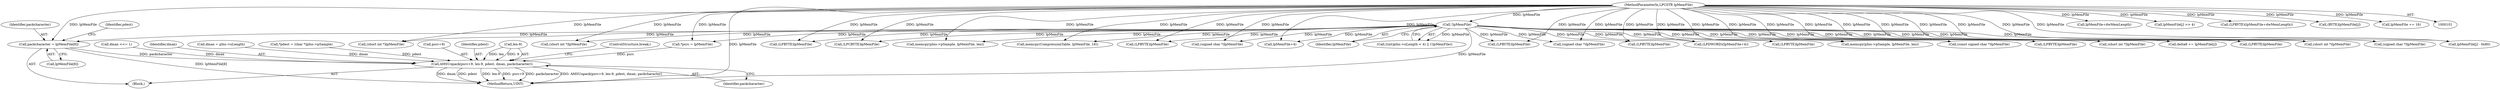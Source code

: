 digraph "0_gstreamer_bc2cdd57d549ab3ba59782e9b395d0cd683fd3ac@array" {
"1001182" [label="(Call,packcharacter = lpMemFile[8])"];
"1000104" [label="(MethodParameterIn,LPCSTR lpMemFile)"];
"1000131" [label="(Call,!lpMemFile)"];
"1001226" [label="(Call,AMSUnpack(psrc+9, len-9, pdest, dmax, packcharacter))"];
"1001226" [label="(Call,AMSUnpack(psrc+9, len-9, pdest, dmax, packcharacter))"];
"1001017" [label="(Call,(LPBYTE)lpMemFile)"];
"1001236" [label="(ControlStructure,break;)"];
"1001189" [label="(Identifier,pdest)"];
"1000539" [label="(Call,(signed char *)lpMemFile)"];
"1001201" [label="(Call,lpMemFile+4)"];
"1001510" [label="(Call,lpMemFile+dwMemLength)"];
"1000846" [label="(Call,(short int *)lpMemFile)"];
"1000104" [label="(MethodParameterIn,LPCSTR lpMemFile)"];
"1001108" [label="(Call,(short int *)lpMemFile)"];
"1001223" [label="(Call,dmax <<= 1)"];
"1000357" [label="(Call,lpMemFile[j] >> 4)"];
"1001337" [label="(Call,(LPBYTE)lpMemFile)"];
"1001178" [label="(Call,*psrc = lpMemFile)"];
"1001925" [label="(Call,(LPCBYTE)lpMemFile)"];
"1001508" [label="(Call,(LPBYTE)(lpMemFile+dwMemLength))"];
"1000468" [label="(Call,memcpy(pIns->pSample, lpMemFile, len))"];
"1000316" [label="(Call,memcpy(CompressionTable, lpMemFile, 16))"];
"1000123" [label="(Call,((int)pIns->nLength < 4) || (!lpMemFile))"];
"1001740" [label="(Call,(LPBYTE)lpMemFile)"];
"1001184" [label="(Call,lpMemFile[8])"];
"1002047" [label="(MethodReturn,UINT)"];
"1001235" [label="(Identifier,packcharacter)"];
"1000267" [label="(Call,(const signed char *)lpMemFile)"];
"1001183" [label="(Identifier,packcharacter)"];
"1000347" [label="(Call,(BYTE)lpMemFile[j])"];
"1000974" [label="(Call,(LPBYTE)lpMemFile)"];
"1001274" [label="(Call,delta8 += lpMemFile[j])"];
"1001234" [label="(Identifier,dmax)"];
"1000422" [label="(Call,(short int *)lpMemFile)"];
"1000731" [label="(Call,(signed char *)lpMemFile)"];
"1001182" [label="(Call,packcharacter = lpMemFile[8])"];
"1000240" [label="(Call,lpMemFile[j] - 0x80)"];
"1001567" [label="(Call,(LPBYTE)lpMemFile)"];
"1001176" [label="(Block,)"];
"1000645" [label="(Call,(signed char *)lpMemFile)"];
"1001212" [label="(Call,dmax = pIns->nLength)"];
"1001188" [label="(Call,*pdest = (char *)pIns->pSample)"];
"1001227" [label="(Call,psrc+9)"];
"1001233" [label="(Identifier,pdest)"];
"1001502" [label="(Call,(LPBYTE)lpMemFile)"];
"1000320" [label="(Call,lpMemFile += 16)"];
"1001199" [label="(Call,(LPDWORD)(lpMemFile+4))"];
"1002011" [label="(Call,memcpy(pIns->pSample, lpMemFile, len))"];
"1000132" [label="(Identifier,lpMemFile)"];
"1000594" [label="(Call,(short int *)lpMemFile)"];
"1000959" [label="(Call,(LPBYTE)lpMemFile)"];
"1001230" [label="(Call,len-9)"];
"1000131" [label="(Call,!lpMemFile)"];
"1001182" -> "1001176"  [label="AST: "];
"1001182" -> "1001184"  [label="CFG: "];
"1001183" -> "1001182"  [label="AST: "];
"1001184" -> "1001182"  [label="AST: "];
"1001189" -> "1001182"  [label="CFG: "];
"1001182" -> "1002047"  [label="DDG: lpMemFile[8]"];
"1000104" -> "1001182"  [label="DDG: lpMemFile"];
"1000131" -> "1001182"  [label="DDG: lpMemFile"];
"1001182" -> "1001226"  [label="DDG: packcharacter"];
"1000104" -> "1000101"  [label="AST: "];
"1000104" -> "1002047"  [label="DDG: lpMemFile"];
"1000104" -> "1000131"  [label="DDG: lpMemFile"];
"1000104" -> "1000240"  [label="DDG: lpMemFile"];
"1000104" -> "1000267"  [label="DDG: lpMemFile"];
"1000104" -> "1000316"  [label="DDG: lpMemFile"];
"1000104" -> "1000320"  [label="DDG: lpMemFile"];
"1000104" -> "1000347"  [label="DDG: lpMemFile"];
"1000104" -> "1000357"  [label="DDG: lpMemFile"];
"1000104" -> "1000422"  [label="DDG: lpMemFile"];
"1000104" -> "1000468"  [label="DDG: lpMemFile"];
"1000104" -> "1000539"  [label="DDG: lpMemFile"];
"1000104" -> "1000594"  [label="DDG: lpMemFile"];
"1000104" -> "1000645"  [label="DDG: lpMemFile"];
"1000104" -> "1000731"  [label="DDG: lpMemFile"];
"1000104" -> "1000846"  [label="DDG: lpMemFile"];
"1000104" -> "1000959"  [label="DDG: lpMemFile"];
"1000104" -> "1000974"  [label="DDG: lpMemFile"];
"1000104" -> "1001017"  [label="DDG: lpMemFile"];
"1000104" -> "1001108"  [label="DDG: lpMemFile"];
"1000104" -> "1001178"  [label="DDG: lpMemFile"];
"1000104" -> "1001199"  [label="DDG: lpMemFile"];
"1000104" -> "1001201"  [label="DDG: lpMemFile"];
"1000104" -> "1001274"  [label="DDG: lpMemFile"];
"1000104" -> "1001337"  [label="DDG: lpMemFile"];
"1000104" -> "1001502"  [label="DDG: lpMemFile"];
"1000104" -> "1001508"  [label="DDG: lpMemFile"];
"1000104" -> "1001510"  [label="DDG: lpMemFile"];
"1000104" -> "1001567"  [label="DDG: lpMemFile"];
"1000104" -> "1001740"  [label="DDG: lpMemFile"];
"1000104" -> "1001925"  [label="DDG: lpMemFile"];
"1000104" -> "1002011"  [label="DDG: lpMemFile"];
"1000131" -> "1000123"  [label="AST: "];
"1000131" -> "1000132"  [label="CFG: "];
"1000132" -> "1000131"  [label="AST: "];
"1000123" -> "1000131"  [label="CFG: "];
"1000131" -> "1002047"  [label="DDG: lpMemFile"];
"1000131" -> "1000123"  [label="DDG: lpMemFile"];
"1000131" -> "1000240"  [label="DDG: lpMemFile"];
"1000131" -> "1000267"  [label="DDG: lpMemFile"];
"1000131" -> "1000316"  [label="DDG: lpMemFile"];
"1000131" -> "1000422"  [label="DDG: lpMemFile"];
"1000131" -> "1000468"  [label="DDG: lpMemFile"];
"1000131" -> "1000539"  [label="DDG: lpMemFile"];
"1000131" -> "1000594"  [label="DDG: lpMemFile"];
"1000131" -> "1000645"  [label="DDG: lpMemFile"];
"1000131" -> "1000731"  [label="DDG: lpMemFile"];
"1000131" -> "1000846"  [label="DDG: lpMemFile"];
"1000131" -> "1000959"  [label="DDG: lpMemFile"];
"1000131" -> "1000974"  [label="DDG: lpMemFile"];
"1000131" -> "1001017"  [label="DDG: lpMemFile"];
"1000131" -> "1001108"  [label="DDG: lpMemFile"];
"1000131" -> "1001178"  [label="DDG: lpMemFile"];
"1000131" -> "1001199"  [label="DDG: lpMemFile"];
"1000131" -> "1001201"  [label="DDG: lpMemFile"];
"1000131" -> "1001274"  [label="DDG: lpMemFile"];
"1000131" -> "1001337"  [label="DDG: lpMemFile"];
"1000131" -> "1001502"  [label="DDG: lpMemFile"];
"1000131" -> "1001567"  [label="DDG: lpMemFile"];
"1000131" -> "1001740"  [label="DDG: lpMemFile"];
"1000131" -> "1001925"  [label="DDG: lpMemFile"];
"1000131" -> "1002011"  [label="DDG: lpMemFile"];
"1001226" -> "1001176"  [label="AST: "];
"1001226" -> "1001235"  [label="CFG: "];
"1001227" -> "1001226"  [label="AST: "];
"1001230" -> "1001226"  [label="AST: "];
"1001233" -> "1001226"  [label="AST: "];
"1001234" -> "1001226"  [label="AST: "];
"1001235" -> "1001226"  [label="AST: "];
"1001236" -> "1001226"  [label="CFG: "];
"1001226" -> "1002047"  [label="DDG: pdest"];
"1001226" -> "1002047"  [label="DDG: len-9"];
"1001226" -> "1002047"  [label="DDG: psrc+9"];
"1001226" -> "1002047"  [label="DDG: packcharacter"];
"1001226" -> "1002047"  [label="DDG: AMSUnpack(psrc+9, len-9, pdest, dmax, packcharacter)"];
"1001226" -> "1002047"  [label="DDG: dmax"];
"1001178" -> "1001226"  [label="DDG: psrc"];
"1001230" -> "1001226"  [label="DDG: len"];
"1001230" -> "1001226"  [label="DDG: 9"];
"1001188" -> "1001226"  [label="DDG: pdest"];
"1001212" -> "1001226"  [label="DDG: dmax"];
"1001223" -> "1001226"  [label="DDG: dmax"];
}
